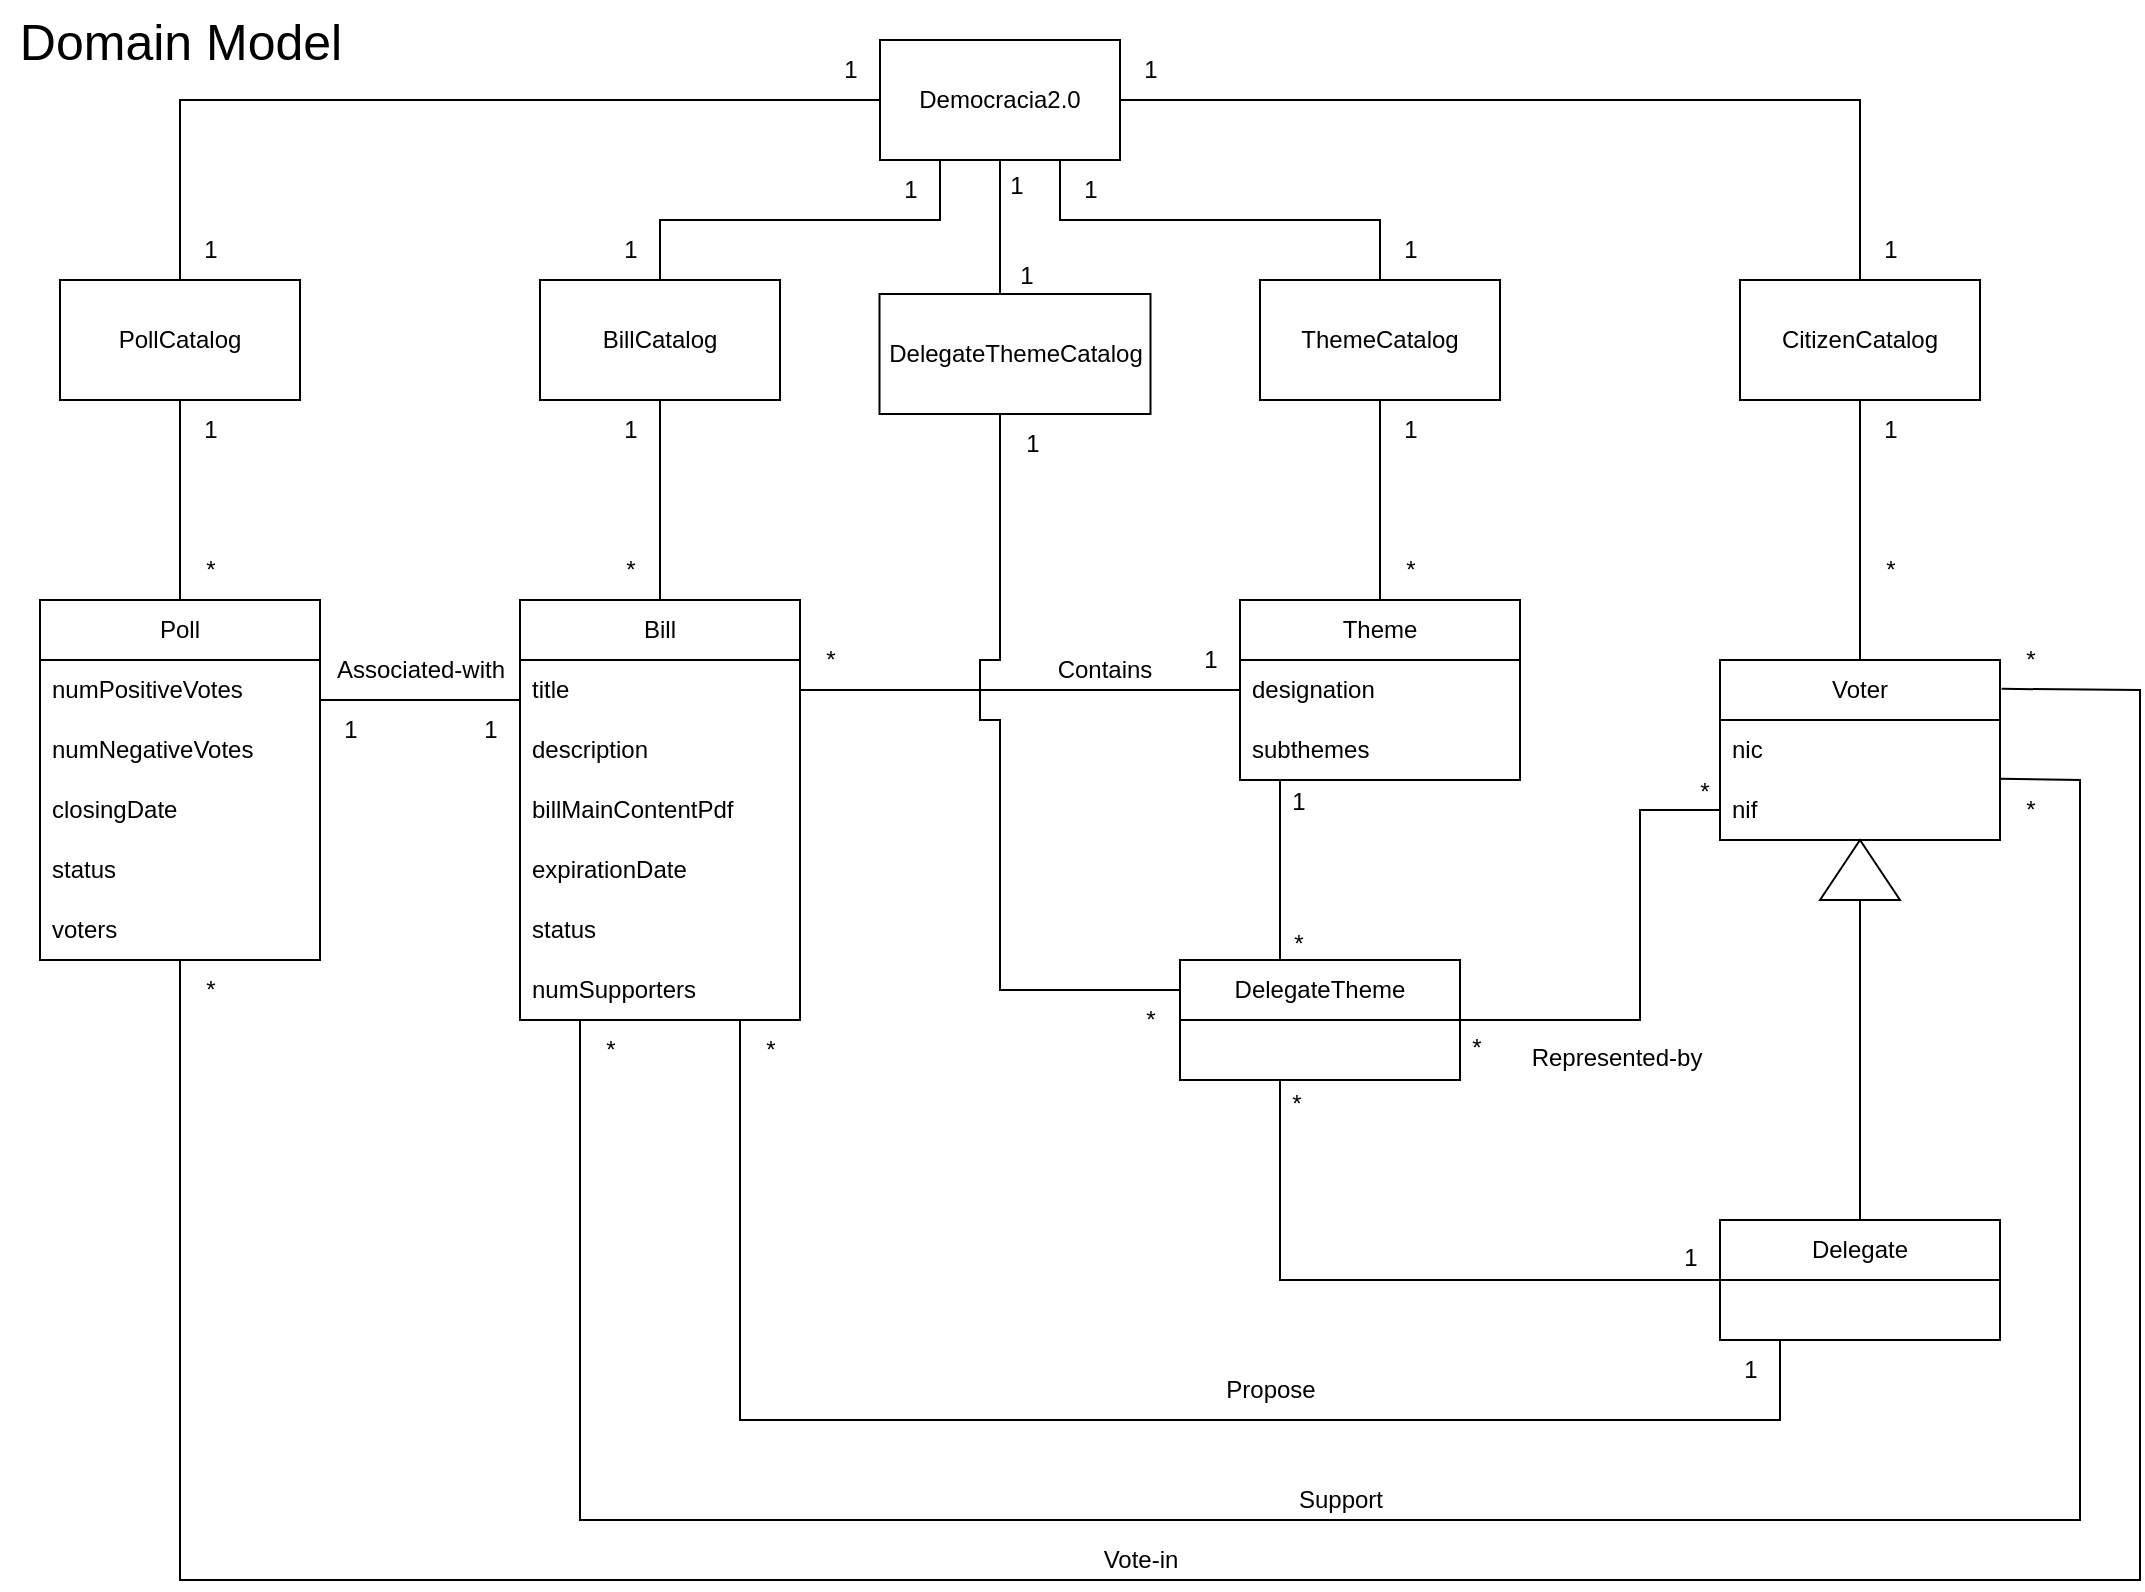 <mxfile version="21.1.5" type="device">
  <diagram name="Page-1" id="dIVlRM0FUi2KP0AZjJBj">
    <mxGraphModel dx="1222" dy="643" grid="1" gridSize="10" guides="1" tooltips="1" connect="1" arrows="1" fold="1" page="1" pageScale="1" pageWidth="850" pageHeight="1100" math="0" shadow="0">
      <root>
        <mxCell id="0" />
        <mxCell id="1" parent="0" />
        <mxCell id="cv3CHYFe_m0vqPARhQnP-1" value="Domain Model" style="text;html=1;align=center;verticalAlign=middle;resizable=0;points=[];autosize=1;strokeColor=none;fillColor=none;fontSize=25;" parent="1" vertex="1">
          <mxGeometry x="10" y="70" width="180" height="40" as="geometry" />
        </mxCell>
        <mxCell id="cv3CHYFe_m0vqPARhQnP-2" value="Democracia2.0" style="rounded=0;whiteSpace=wrap;html=1;" parent="1" vertex="1">
          <mxGeometry x="450" y="90" width="120" height="60" as="geometry" />
        </mxCell>
        <mxCell id="cv3CHYFe_m0vqPARhQnP-3" value="PollCatalog" style="rounded=0;whiteSpace=wrap;html=1;" parent="1" vertex="1">
          <mxGeometry x="40" y="210" width="120" height="60" as="geometry" />
        </mxCell>
        <mxCell id="cv3CHYFe_m0vqPARhQnP-4" value="" style="endArrow=none;html=1;rounded=0;exitX=0;exitY=0.5;exitDx=0;exitDy=0;endFill=0;" parent="1" source="cv3CHYFe_m0vqPARhQnP-2" target="cv3CHYFe_m0vqPARhQnP-3" edge="1">
          <mxGeometry width="50" height="50" relative="1" as="geometry">
            <mxPoint x="300" y="310" as="sourcePoint" />
            <mxPoint x="350" y="260" as="targetPoint" />
            <Array as="points">
              <mxPoint x="100" y="120" />
            </Array>
          </mxGeometry>
        </mxCell>
        <mxCell id="cv3CHYFe_m0vqPARhQnP-5" value="1" style="text;html=1;align=center;verticalAlign=middle;resizable=0;points=[];autosize=1;strokeColor=none;fillColor=none;" parent="1" vertex="1">
          <mxGeometry x="100" y="180" width="30" height="30" as="geometry" />
        </mxCell>
        <mxCell id="cv3CHYFe_m0vqPARhQnP-6" value="1" style="text;html=1;align=center;verticalAlign=middle;resizable=0;points=[];autosize=1;strokeColor=none;fillColor=none;" parent="1" vertex="1">
          <mxGeometry x="420" y="90" width="30" height="30" as="geometry" />
        </mxCell>
        <mxCell id="cv3CHYFe_m0vqPARhQnP-7" value="BillCatalog" style="rounded=0;whiteSpace=wrap;html=1;" parent="1" vertex="1">
          <mxGeometry x="280" y="210" width="120" height="60" as="geometry" />
        </mxCell>
        <mxCell id="cv3CHYFe_m0vqPARhQnP-8" value="" style="endArrow=none;html=1;rounded=0;exitX=0.25;exitY=1;exitDx=0;exitDy=0;entryX=0.5;entryY=0;entryDx=0;entryDy=0;endFill=0;" parent="1" source="cv3CHYFe_m0vqPARhQnP-2" target="cv3CHYFe_m0vqPARhQnP-7" edge="1">
          <mxGeometry width="50" height="50" relative="1" as="geometry">
            <mxPoint x="510" y="280" as="sourcePoint" />
            <mxPoint x="560" y="230" as="targetPoint" />
            <Array as="points">
              <mxPoint x="480" y="180" />
              <mxPoint x="440" y="180" />
              <mxPoint x="380" y="180" />
              <mxPoint x="340" y="180" />
            </Array>
          </mxGeometry>
        </mxCell>
        <mxCell id="cv3CHYFe_m0vqPARhQnP-9" value="1" style="text;html=1;align=center;verticalAlign=middle;resizable=0;points=[];autosize=1;strokeColor=none;fillColor=none;" parent="1" vertex="1">
          <mxGeometry x="450" y="150" width="30" height="30" as="geometry" />
        </mxCell>
        <mxCell id="cv3CHYFe_m0vqPARhQnP-10" value="1" style="text;html=1;align=center;verticalAlign=middle;resizable=0;points=[];autosize=1;strokeColor=none;fillColor=none;" parent="1" vertex="1">
          <mxGeometry x="310" y="180" width="30" height="30" as="geometry" />
        </mxCell>
        <mxCell id="cv3CHYFe_m0vqPARhQnP-11" value="CitizenCatalog" style="rounded=0;whiteSpace=wrap;html=1;" parent="1" vertex="1">
          <mxGeometry x="880" y="210" width="120" height="60" as="geometry" />
        </mxCell>
        <mxCell id="cv3CHYFe_m0vqPARhQnP-12" value="" style="endArrow=none;html=1;rounded=0;exitX=0.75;exitY=1;exitDx=0;exitDy=0;endFill=0;entryX=0.5;entryY=0;entryDx=0;entryDy=0;" parent="1" source="cv3CHYFe_m0vqPARhQnP-2" target="cv3CHYFe_m0vqPARhQnP-15" edge="1">
          <mxGeometry width="50" height="50" relative="1" as="geometry">
            <mxPoint x="570" y="120" as="sourcePoint" />
            <mxPoint x="580" y="240" as="targetPoint" />
            <Array as="points">
              <mxPoint x="540" y="180" />
              <mxPoint x="630" y="180" />
              <mxPoint x="680" y="180" />
              <mxPoint x="700" y="180" />
            </Array>
          </mxGeometry>
        </mxCell>
        <mxCell id="cv3CHYFe_m0vqPARhQnP-13" value="1" style="text;html=1;align=center;verticalAlign=middle;resizable=0;points=[];autosize=1;strokeColor=none;fillColor=none;" parent="1" vertex="1">
          <mxGeometry x="540" y="150" width="30" height="30" as="geometry" />
        </mxCell>
        <mxCell id="cv3CHYFe_m0vqPARhQnP-14" value="1" style="text;html=1;align=center;verticalAlign=middle;resizable=0;points=[];autosize=1;strokeColor=none;fillColor=none;" parent="1" vertex="1">
          <mxGeometry x="700" y="180" width="30" height="30" as="geometry" />
        </mxCell>
        <mxCell id="cv3CHYFe_m0vqPARhQnP-15" value="ThemeCatalog" style="rounded=0;whiteSpace=wrap;html=1;" parent="1" vertex="1">
          <mxGeometry x="640" y="210" width="120" height="60" as="geometry" />
        </mxCell>
        <mxCell id="cv3CHYFe_m0vqPARhQnP-16" value="" style="endArrow=none;html=1;rounded=0;exitX=1;exitY=0.5;exitDx=0;exitDy=0;endFill=0;entryX=0.5;entryY=0;entryDx=0;entryDy=0;" parent="1" source="cv3CHYFe_m0vqPARhQnP-2" target="cv3CHYFe_m0vqPARhQnP-11" edge="1">
          <mxGeometry width="50" height="50" relative="1" as="geometry">
            <mxPoint x="460" y="130" as="sourcePoint" />
            <mxPoint x="1000" y="150" as="targetPoint" />
            <Array as="points">
              <mxPoint x="940" y="120" />
            </Array>
          </mxGeometry>
        </mxCell>
        <mxCell id="cv3CHYFe_m0vqPARhQnP-17" value="1" style="text;html=1;align=center;verticalAlign=middle;resizable=0;points=[];autosize=1;strokeColor=none;fillColor=none;" parent="1" vertex="1">
          <mxGeometry x="940" y="180" width="30" height="30" as="geometry" />
        </mxCell>
        <mxCell id="cv3CHYFe_m0vqPARhQnP-18" value="1" style="text;html=1;align=center;verticalAlign=middle;resizable=0;points=[];autosize=1;strokeColor=none;fillColor=none;" parent="1" vertex="1">
          <mxGeometry x="570" y="90" width="30" height="30" as="geometry" />
        </mxCell>
        <mxCell id="cv3CHYFe_m0vqPARhQnP-19" value="" style="endArrow=none;html=1;rounded=0;exitX=0.5;exitY=0;exitDx=0;exitDy=0;entryX=0.5;entryY=1;entryDx=0;entryDy=0;" parent="1" target="cv3CHYFe_m0vqPARhQnP-3" edge="1">
          <mxGeometry width="50" height="50" relative="1" as="geometry">
            <mxPoint x="100" y="370" as="sourcePoint" />
            <mxPoint x="530" y="360" as="targetPoint" />
          </mxGeometry>
        </mxCell>
        <mxCell id="cv3CHYFe_m0vqPARhQnP-20" value="" style="endArrow=none;html=1;rounded=0;entryX=0.5;entryY=1;entryDx=0;entryDy=0;" parent="1" target="cv3CHYFe_m0vqPARhQnP-7" edge="1">
          <mxGeometry width="50" height="50" relative="1" as="geometry">
            <mxPoint x="340" y="370" as="sourcePoint" />
            <mxPoint x="350" y="280" as="targetPoint" />
          </mxGeometry>
        </mxCell>
        <mxCell id="cv3CHYFe_m0vqPARhQnP-21" value="" style="endArrow=none;html=1;rounded=0;exitX=0.5;exitY=0;exitDx=0;exitDy=0;entryX=0.5;entryY=1;entryDx=0;entryDy=0;" parent="1" target="cv3CHYFe_m0vqPARhQnP-15" edge="1">
          <mxGeometry width="50" height="50" relative="1" as="geometry">
            <mxPoint x="700" y="370" as="sourcePoint" />
            <mxPoint x="650" y="320" as="targetPoint" />
            <Array as="points">
              <mxPoint x="700" y="330" />
            </Array>
          </mxGeometry>
        </mxCell>
        <mxCell id="cv3CHYFe_m0vqPARhQnP-22" value="" style="endArrow=none;html=1;rounded=0;entryX=0.5;entryY=1;entryDx=0;entryDy=0;exitX=0.5;exitY=0;exitDx=0;exitDy=0;" parent="1" source="cv3CHYFe_m0vqPARhQnP-40" target="cv3CHYFe_m0vqPARhQnP-11" edge="1">
          <mxGeometry width="50" height="50" relative="1" as="geometry">
            <mxPoint x="880" y="330" as="sourcePoint" />
            <mxPoint x="1010" y="210" as="targetPoint" />
          </mxGeometry>
        </mxCell>
        <mxCell id="cv3CHYFe_m0vqPARhQnP-23" value="1" style="text;html=1;align=center;verticalAlign=middle;resizable=0;points=[];autosize=1;strokeColor=none;fillColor=none;" parent="1" vertex="1">
          <mxGeometry x="100" y="270" width="30" height="30" as="geometry" />
        </mxCell>
        <mxCell id="cv3CHYFe_m0vqPARhQnP-24" value="*" style="text;html=1;align=center;verticalAlign=middle;resizable=0;points=[];autosize=1;strokeColor=none;fillColor=none;" parent="1" vertex="1">
          <mxGeometry x="100" y="340" width="30" height="30" as="geometry" />
        </mxCell>
        <mxCell id="cv3CHYFe_m0vqPARhQnP-25" value="1" style="text;html=1;align=center;verticalAlign=middle;resizable=0;points=[];autosize=1;strokeColor=none;fillColor=none;" parent="1" vertex="1">
          <mxGeometry x="310" y="270" width="30" height="30" as="geometry" />
        </mxCell>
        <mxCell id="cv3CHYFe_m0vqPARhQnP-26" value="*" style="text;html=1;align=center;verticalAlign=middle;resizable=0;points=[];autosize=1;strokeColor=none;fillColor=none;" parent="1" vertex="1">
          <mxGeometry x="310" y="340" width="30" height="30" as="geometry" />
        </mxCell>
        <mxCell id="cv3CHYFe_m0vqPARhQnP-27" value="1" style="text;html=1;align=center;verticalAlign=middle;resizable=0;points=[];autosize=1;strokeColor=none;fillColor=none;" parent="1" vertex="1">
          <mxGeometry x="940" y="270" width="30" height="30" as="geometry" />
        </mxCell>
        <mxCell id="cv3CHYFe_m0vqPARhQnP-28" value="*" style="text;html=1;align=center;verticalAlign=middle;resizable=0;points=[];autosize=1;strokeColor=none;fillColor=none;" parent="1" vertex="1">
          <mxGeometry x="940" y="340" width="30" height="30" as="geometry" />
        </mxCell>
        <mxCell id="cv3CHYFe_m0vqPARhQnP-29" value="1" style="text;html=1;align=center;verticalAlign=middle;resizable=0;points=[];autosize=1;strokeColor=none;fillColor=none;" parent="1" vertex="1">
          <mxGeometry x="700" y="270" width="30" height="30" as="geometry" />
        </mxCell>
        <mxCell id="cv3CHYFe_m0vqPARhQnP-30" value="*" style="text;html=1;align=center;verticalAlign=middle;resizable=0;points=[];autosize=1;strokeColor=none;fillColor=none;" parent="1" vertex="1">
          <mxGeometry x="700" y="340" width="30" height="30" as="geometry" />
        </mxCell>
        <mxCell id="cv3CHYFe_m0vqPARhQnP-31" value="" style="triangle;whiteSpace=wrap;html=1;direction=north;" parent="1" vertex="1">
          <mxGeometry x="920" y="490" width="40" height="30" as="geometry" />
        </mxCell>
        <mxCell id="cv3CHYFe_m0vqPARhQnP-32" value="" style="endArrow=none;html=1;rounded=0;exitX=0.5;exitY=0;exitDx=0;exitDy=0;entryX=0;entryY=0.5;entryDx=0;entryDy=0;" parent="1" source="cv3CHYFe_m0vqPARhQnP-50" target="cv3CHYFe_m0vqPARhQnP-31" edge="1">
          <mxGeometry width="50" height="50" relative="1" as="geometry">
            <mxPoint x="700" y="660" as="sourcePoint" />
            <mxPoint x="700" y="550" as="targetPoint" />
          </mxGeometry>
        </mxCell>
        <mxCell id="cv3CHYFe_m0vqPARhQnP-33" value="" style="endArrow=none;html=1;rounded=0;exitX=1;exitY=0;exitDx=0;exitDy=0;exitPerimeter=0;" parent="1" source="cv3CHYFe_m0vqPARhQnP-52" edge="1">
          <mxGeometry width="50" height="50" relative="1" as="geometry">
            <mxPoint x="910" y="780" as="sourcePoint" />
            <mxPoint x="380" y="580" as="targetPoint" />
            <Array as="points">
              <mxPoint x="900" y="780" />
              <mxPoint x="380" y="780" />
            </Array>
          </mxGeometry>
        </mxCell>
        <mxCell id="cv3CHYFe_m0vqPARhQnP-34" value="Poll" style="swimlane;fontStyle=0;childLayout=stackLayout;horizontal=1;startSize=30;horizontalStack=0;resizeParent=1;resizeParentMax=0;resizeLast=0;collapsible=1;marginBottom=0;whiteSpace=wrap;html=1;" parent="1" vertex="1">
          <mxGeometry x="30" y="370" width="140" height="180" as="geometry" />
        </mxCell>
        <mxCell id="cv3CHYFe_m0vqPARhQnP-35" value="numPositiveVotes" style="text;strokeColor=none;fillColor=none;align=left;verticalAlign=middle;spacingLeft=4;spacingRight=4;overflow=hidden;points=[[0,0.5],[1,0.5]];portConstraint=eastwest;rotatable=0;whiteSpace=wrap;html=1;" parent="cv3CHYFe_m0vqPARhQnP-34" vertex="1">
          <mxGeometry y="30" width="140" height="30" as="geometry" />
        </mxCell>
        <mxCell id="cv3CHYFe_m0vqPARhQnP-36" value="numNegativeVotes" style="text;strokeColor=none;fillColor=none;align=left;verticalAlign=middle;spacingLeft=4;spacingRight=4;overflow=hidden;points=[[0,0.5],[1,0.5]];portConstraint=eastwest;rotatable=0;whiteSpace=wrap;html=1;" parent="cv3CHYFe_m0vqPARhQnP-34" vertex="1">
          <mxGeometry y="60" width="140" height="30" as="geometry" />
        </mxCell>
        <mxCell id="cv3CHYFe_m0vqPARhQnP-37" value="closingDate" style="text;strokeColor=none;fillColor=none;align=left;verticalAlign=middle;spacingLeft=4;spacingRight=4;overflow=hidden;points=[[0,0.5],[1,0.5]];portConstraint=eastwest;rotatable=0;whiteSpace=wrap;html=1;" parent="cv3CHYFe_m0vqPARhQnP-34" vertex="1">
          <mxGeometry y="90" width="140" height="30" as="geometry" />
        </mxCell>
        <mxCell id="cv3CHYFe_m0vqPARhQnP-38" value="status" style="text;strokeColor=none;fillColor=none;align=left;verticalAlign=middle;spacingLeft=4;spacingRight=4;overflow=hidden;points=[[0,0.5],[1,0.5]];portConstraint=eastwest;rotatable=0;whiteSpace=wrap;html=1;" parent="cv3CHYFe_m0vqPARhQnP-34" vertex="1">
          <mxGeometry y="120" width="140" height="30" as="geometry" />
        </mxCell>
        <mxCell id="cv3CHYFe_m0vqPARhQnP-39" value="voters" style="text;strokeColor=none;fillColor=none;align=left;verticalAlign=middle;spacingLeft=4;spacingRight=4;overflow=hidden;points=[[0,0.5],[1,0.5]];portConstraint=eastwest;rotatable=0;whiteSpace=wrap;html=1;" parent="cv3CHYFe_m0vqPARhQnP-34" vertex="1">
          <mxGeometry y="150" width="140" height="30" as="geometry" />
        </mxCell>
        <mxCell id="cv3CHYFe_m0vqPARhQnP-40" value="Voter" style="swimlane;fontStyle=0;childLayout=stackLayout;horizontal=1;startSize=30;horizontalStack=0;resizeParent=1;resizeParentMax=0;resizeLast=0;collapsible=1;marginBottom=0;whiteSpace=wrap;html=1;" parent="1" vertex="1">
          <mxGeometry x="870" y="400" width="140" height="90" as="geometry" />
        </mxCell>
        <mxCell id="cv3CHYFe_m0vqPARhQnP-41" value="nic" style="text;strokeColor=none;fillColor=none;align=left;verticalAlign=middle;spacingLeft=4;spacingRight=4;overflow=hidden;points=[[0,0.5],[1,0.5]];portConstraint=eastwest;rotatable=0;whiteSpace=wrap;html=1;" parent="cv3CHYFe_m0vqPARhQnP-40" vertex="1">
          <mxGeometry y="30" width="140" height="30" as="geometry" />
        </mxCell>
        <mxCell id="cv3CHYFe_m0vqPARhQnP-42" value="nif" style="text;strokeColor=none;fillColor=none;align=left;verticalAlign=middle;spacingLeft=4;spacingRight=4;overflow=hidden;points=[[0,0.5],[1,0.5]];portConstraint=eastwest;rotatable=0;whiteSpace=wrap;html=1;" parent="cv3CHYFe_m0vqPARhQnP-40" vertex="1">
          <mxGeometry y="60" width="140" height="30" as="geometry" />
        </mxCell>
        <mxCell id="cv3CHYFe_m0vqPARhQnP-47" value="Theme" style="swimlane;fontStyle=0;childLayout=stackLayout;horizontal=1;startSize=30;horizontalStack=0;resizeParent=1;resizeParentMax=0;resizeLast=0;collapsible=1;marginBottom=0;whiteSpace=wrap;html=1;" parent="1" vertex="1">
          <mxGeometry x="630" y="370" width="140" height="90" as="geometry" />
        </mxCell>
        <mxCell id="cv3CHYFe_m0vqPARhQnP-48" value="designation" style="text;strokeColor=none;fillColor=none;align=left;verticalAlign=middle;spacingLeft=4;spacingRight=4;overflow=hidden;points=[[0,0.5],[1,0.5]];portConstraint=eastwest;rotatable=0;whiteSpace=wrap;html=1;" parent="cv3CHYFe_m0vqPARhQnP-47" vertex="1">
          <mxGeometry y="30" width="140" height="30" as="geometry" />
        </mxCell>
        <mxCell id="cv3CHYFe_m0vqPARhQnP-49" value="subthemes" style="text;strokeColor=none;fillColor=none;align=left;verticalAlign=middle;spacingLeft=4;spacingRight=4;overflow=hidden;points=[[0,0.5],[1,0.5]];portConstraint=eastwest;rotatable=0;whiteSpace=wrap;html=1;" parent="cv3CHYFe_m0vqPARhQnP-47" vertex="1">
          <mxGeometry y="60" width="140" height="30" as="geometry" />
        </mxCell>
        <mxCell id="cv3CHYFe_m0vqPARhQnP-50" value="Delegate" style="swimlane;fontStyle=0;childLayout=stackLayout;horizontal=1;startSize=30;horizontalStack=0;resizeParent=1;resizeParentMax=0;resizeLast=0;collapsible=1;marginBottom=0;whiteSpace=wrap;html=1;" parent="1" vertex="1">
          <mxGeometry x="870" y="680" width="140" height="60" as="geometry" />
        </mxCell>
        <mxCell id="cv3CHYFe_m0vqPARhQnP-51" value="*" style="text;html=1;align=center;verticalAlign=middle;resizable=0;points=[];autosize=1;strokeColor=none;fillColor=none;" parent="1" vertex="1">
          <mxGeometry x="380" y="580" width="30" height="30" as="geometry" />
        </mxCell>
        <mxCell id="cv3CHYFe_m0vqPARhQnP-52" value="1" style="text;html=1;align=center;verticalAlign=middle;resizable=0;points=[];autosize=1;strokeColor=none;fillColor=none;" parent="1" vertex="1">
          <mxGeometry x="870" y="740" width="30" height="30" as="geometry" />
        </mxCell>
        <mxCell id="cv3CHYFe_m0vqPARhQnP-53" value="*" style="text;html=1;align=center;verticalAlign=middle;resizable=0;points=[];autosize=1;strokeColor=none;fillColor=none;" parent="1" vertex="1">
          <mxGeometry x="1010" y="460" width="30" height="30" as="geometry" />
        </mxCell>
        <mxCell id="cv3CHYFe_m0vqPARhQnP-54" value="*" style="text;html=1;align=center;verticalAlign=middle;resizable=0;points=[];autosize=1;strokeColor=none;fillColor=none;" parent="1" vertex="1">
          <mxGeometry x="300" y="580" width="30" height="30" as="geometry" />
        </mxCell>
        <mxCell id="cv3CHYFe_m0vqPARhQnP-55" value="" style="group" parent="1" vertex="1" connectable="0">
          <mxGeometry x="270" y="370" width="150" height="180" as="geometry" />
        </mxCell>
        <mxCell id="cv3CHYFe_m0vqPARhQnP-56" value="Bill" style="swimlane;fontStyle=0;childLayout=stackLayout;horizontal=1;startSize=30;horizontalStack=0;resizeParent=1;resizeParentMax=0;resizeLast=0;collapsible=1;marginBottom=0;whiteSpace=wrap;html=1;" parent="cv3CHYFe_m0vqPARhQnP-55" vertex="1">
          <mxGeometry width="140" height="210" as="geometry" />
        </mxCell>
        <mxCell id="cv3CHYFe_m0vqPARhQnP-57" value="title" style="text;strokeColor=none;fillColor=none;align=left;verticalAlign=middle;spacingLeft=4;spacingRight=4;overflow=hidden;points=[[0,0.5],[1,0.5]];portConstraint=eastwest;rotatable=0;whiteSpace=wrap;html=1;" parent="cv3CHYFe_m0vqPARhQnP-56" vertex="1">
          <mxGeometry y="30" width="140" height="30" as="geometry" />
        </mxCell>
        <mxCell id="cv3CHYFe_m0vqPARhQnP-58" value="description" style="text;strokeColor=none;fillColor=none;align=left;verticalAlign=middle;spacingLeft=4;spacingRight=4;overflow=hidden;points=[[0,0.5],[1,0.5]];portConstraint=eastwest;rotatable=0;whiteSpace=wrap;html=1;" parent="cv3CHYFe_m0vqPARhQnP-56" vertex="1">
          <mxGeometry y="60" width="140" height="30" as="geometry" />
        </mxCell>
        <mxCell id="cv3CHYFe_m0vqPARhQnP-59" value="billMainContentPdf" style="text;strokeColor=none;fillColor=none;align=left;verticalAlign=middle;spacingLeft=4;spacingRight=4;overflow=hidden;points=[[0,0.5],[1,0.5]];portConstraint=eastwest;rotatable=0;whiteSpace=wrap;html=1;" parent="cv3CHYFe_m0vqPARhQnP-56" vertex="1">
          <mxGeometry y="90" width="140" height="30" as="geometry" />
        </mxCell>
        <mxCell id="cv3CHYFe_m0vqPARhQnP-60" value="expirationDate" style="text;strokeColor=none;fillColor=none;align=left;verticalAlign=middle;spacingLeft=4;spacingRight=4;overflow=hidden;points=[[0,0.5],[1,0.5]];portConstraint=eastwest;rotatable=0;whiteSpace=wrap;html=1;" parent="cv3CHYFe_m0vqPARhQnP-56" vertex="1">
          <mxGeometry y="120" width="140" height="30" as="geometry" />
        </mxCell>
        <mxCell id="cv3CHYFe_m0vqPARhQnP-61" value="status" style="text;strokeColor=none;fillColor=none;align=left;verticalAlign=middle;spacingLeft=4;spacingRight=4;overflow=hidden;points=[[0,0.5],[1,0.5]];portConstraint=eastwest;rotatable=0;whiteSpace=wrap;html=1;" parent="cv3CHYFe_m0vqPARhQnP-56" vertex="1">
          <mxGeometry y="150" width="140" height="30" as="geometry" />
        </mxCell>
        <mxCell id="cv3CHYFe_m0vqPARhQnP-62" value="numSupporters" style="text;strokeColor=none;fillColor=none;align=left;verticalAlign=middle;spacingLeft=4;spacingRight=4;overflow=hidden;points=[[0,0.5],[1,0.5]];portConstraint=eastwest;rotatable=0;whiteSpace=wrap;html=1;" parent="cv3CHYFe_m0vqPARhQnP-56" vertex="1">
          <mxGeometry y="180" width="140" height="30" as="geometry" />
        </mxCell>
        <mxCell id="cv3CHYFe_m0vqPARhQnP-63" value="*" style="text;html=1;align=center;verticalAlign=middle;resizable=0;points=[];autosize=1;strokeColor=none;fillColor=none;" parent="1" vertex="1">
          <mxGeometry x="847" y="451" width="30" height="30" as="geometry" />
        </mxCell>
        <mxCell id="cv3CHYFe_m0vqPARhQnP-64" value="*" style="text;html=1;align=center;verticalAlign=middle;resizable=0;points=[];autosize=1;strokeColor=none;fillColor=none;" parent="1" vertex="1">
          <mxGeometry x="643" y="607" width="30" height="30" as="geometry" />
        </mxCell>
        <mxCell id="cv3CHYFe_m0vqPARhQnP-65" value="" style="endArrow=none;html=1;rounded=0;" parent="1" edge="1">
          <mxGeometry width="50" height="50" relative="1" as="geometry">
            <mxPoint x="170" y="420" as="sourcePoint" />
            <mxPoint x="270" y="420" as="targetPoint" />
          </mxGeometry>
        </mxCell>
        <mxCell id="cv3CHYFe_m0vqPARhQnP-66" value="1" style="text;html=1;align=center;verticalAlign=middle;resizable=0;points=[];autosize=1;strokeColor=none;fillColor=none;" parent="1" vertex="1">
          <mxGeometry x="240" y="420" width="30" height="30" as="geometry" />
        </mxCell>
        <mxCell id="cv3CHYFe_m0vqPARhQnP-67" value="1" style="text;html=1;align=center;verticalAlign=middle;resizable=0;points=[];autosize=1;strokeColor=none;fillColor=none;" parent="1" vertex="1">
          <mxGeometry x="170" y="420" width="30" height="30" as="geometry" />
        </mxCell>
        <mxCell id="cv3CHYFe_m0vqPARhQnP-68" value="1" style="text;html=1;align=center;verticalAlign=middle;resizable=0;points=[];autosize=1;strokeColor=none;fillColor=none;" parent="1" vertex="1">
          <mxGeometry x="600" y="385" width="30" height="30" as="geometry" />
        </mxCell>
        <mxCell id="cv3CHYFe_m0vqPARhQnP-69" value="*" style="text;html=1;align=center;verticalAlign=middle;resizable=0;points=[];autosize=1;strokeColor=none;fillColor=none;" parent="1" vertex="1">
          <mxGeometry x="410" y="385" width="30" height="30" as="geometry" />
        </mxCell>
        <mxCell id="cv3CHYFe_m0vqPARhQnP-70" value="" style="endArrow=none;html=1;rounded=0;exitX=-0.006;exitY=-0.019;exitDx=0;exitDy=0;exitPerimeter=0;" parent="1" source="cv3CHYFe_m0vqPARhQnP-53" edge="1">
          <mxGeometry width="50" height="50" relative="1" as="geometry">
            <mxPoint x="1040" y="470" as="sourcePoint" />
            <mxPoint x="300" y="580" as="targetPoint" />
            <Array as="points">
              <mxPoint x="1050" y="460" />
              <mxPoint x="1050" y="580" />
              <mxPoint x="1050" y="830" />
              <mxPoint x="300" y="830" />
            </Array>
          </mxGeometry>
        </mxCell>
        <mxCell id="cv3CHYFe_m0vqPARhQnP-71" value="" style="endArrow=none;html=1;rounded=0;exitX=0.027;exitY=0.981;exitDx=0;exitDy=0;exitPerimeter=0;" parent="1" source="cv3CHYFe_m0vqPARhQnP-73" edge="1">
          <mxGeometry width="50" height="50" relative="1" as="geometry">
            <mxPoint x="1080" y="380" as="sourcePoint" />
            <mxPoint x="100" y="550" as="targetPoint" />
            <Array as="points">
              <mxPoint x="1080" y="415" />
              <mxPoint x="1080" y="860" />
              <mxPoint x="100" y="860" />
            </Array>
          </mxGeometry>
        </mxCell>
        <mxCell id="cv3CHYFe_m0vqPARhQnP-72" value="*" style="text;html=1;align=center;verticalAlign=middle;resizable=0;points=[];autosize=1;strokeColor=none;fillColor=none;" parent="1" vertex="1">
          <mxGeometry x="100" y="550" width="30" height="30" as="geometry" />
        </mxCell>
        <mxCell id="cv3CHYFe_m0vqPARhQnP-73" value="*" style="text;html=1;align=center;verticalAlign=middle;resizable=0;points=[];autosize=1;strokeColor=none;fillColor=none;" parent="1" vertex="1">
          <mxGeometry x="1010" y="385" width="30" height="30" as="geometry" />
        </mxCell>
        <mxCell id="cv3CHYFe_m0vqPARhQnP-74" value="*" style="text;html=1;align=center;verticalAlign=middle;resizable=0;points=[];autosize=1;strokeColor=none;fillColor=none;" parent="1" vertex="1">
          <mxGeometry x="644" y="527" width="30" height="30" as="geometry" />
        </mxCell>
        <mxCell id="cv3CHYFe_m0vqPARhQnP-75" value="" style="endArrow=none;html=1;rounded=0;exitX=1;exitY=0.5;exitDx=0;exitDy=0;entryX=0;entryY=0.5;entryDx=0;entryDy=0;" parent="1" source="cv3CHYFe_m0vqPARhQnP-57" target="cv3CHYFe_m0vqPARhQnP-48" edge="1">
          <mxGeometry width="50" height="50" relative="1" as="geometry">
            <mxPoint x="410" y="420" as="sourcePoint" />
            <mxPoint x="630" y="420" as="targetPoint" />
          </mxGeometry>
        </mxCell>
        <mxCell id="cv3CHYFe_m0vqPARhQnP-76" value="Represented-by" style="text;html=1;align=center;verticalAlign=middle;resizable=0;points=[];autosize=1;strokeColor=none;fillColor=none;" parent="1" vertex="1">
          <mxGeometry x="763" y="584" width="110" height="30" as="geometry" />
        </mxCell>
        <mxCell id="cv3CHYFe_m0vqPARhQnP-77" value="Propose" style="text;html=1;align=center;verticalAlign=middle;resizable=0;points=[];autosize=1;strokeColor=none;fillColor=none;" parent="1" vertex="1">
          <mxGeometry x="610" y="750" width="70" height="30" as="geometry" />
        </mxCell>
        <mxCell id="cv3CHYFe_m0vqPARhQnP-78" value="Support" style="text;html=1;align=center;verticalAlign=middle;resizable=0;points=[];autosize=1;strokeColor=none;fillColor=none;" parent="1" vertex="1">
          <mxGeometry x="645" y="805" width="70" height="30" as="geometry" />
        </mxCell>
        <mxCell id="cv3CHYFe_m0vqPARhQnP-79" value="Associated-with" style="text;html=1;align=center;verticalAlign=middle;resizable=0;points=[];autosize=1;strokeColor=none;fillColor=none;" parent="1" vertex="1">
          <mxGeometry x="165" y="390" width="110" height="30" as="geometry" />
        </mxCell>
        <mxCell id="cv3CHYFe_m0vqPARhQnP-80" value="Contains" style="text;html=1;align=center;verticalAlign=middle;resizable=0;points=[];autosize=1;strokeColor=none;fillColor=none;" parent="1" vertex="1">
          <mxGeometry x="527.25" y="390" width="70" height="30" as="geometry" />
        </mxCell>
        <mxCell id="cv3CHYFe_m0vqPARhQnP-81" value="Vote-in" style="text;html=1;align=center;verticalAlign=middle;resizable=0;points=[];autosize=1;strokeColor=none;fillColor=none;" parent="1" vertex="1">
          <mxGeometry x="550" y="835" width="60" height="30" as="geometry" />
        </mxCell>
        <mxCell id="cv3CHYFe_m0vqPARhQnP-82" style="edgeStyle=orthogonalEdgeStyle;rounded=0;orthogonalLoop=1;jettySize=auto;html=1;entryX=0;entryY=0.5;entryDx=0;entryDy=0;endArrow=none;endFill=0;" parent="1" source="cv3CHYFe_m0vqPARhQnP-86" target="cv3CHYFe_m0vqPARhQnP-50" edge="1">
          <mxGeometry relative="1" as="geometry">
            <Array as="points">
              <mxPoint x="650" y="710" />
            </Array>
          </mxGeometry>
        </mxCell>
        <mxCell id="cv3CHYFe_m0vqPARhQnP-83" value="" style="edgeStyle=orthogonalEdgeStyle;rounded=0;orthogonalLoop=1;jettySize=auto;html=1;endArrow=none;endFill=0;" parent="1" source="cv3CHYFe_m0vqPARhQnP-86" target="cv3CHYFe_m0vqPARhQnP-49" edge="1">
          <mxGeometry relative="1" as="geometry">
            <Array as="points">
              <mxPoint x="650" y="500" />
              <mxPoint x="650" y="500" />
            </Array>
          </mxGeometry>
        </mxCell>
        <mxCell id="cv3CHYFe_m0vqPARhQnP-84" style="edgeStyle=orthogonalEdgeStyle;rounded=0;orthogonalLoop=1;jettySize=auto;html=1;entryX=0;entryY=0.5;entryDx=0;entryDy=0;endArrow=none;endFill=0;startArrow=none;startFill=0;" parent="1" source="cv3CHYFe_m0vqPARhQnP-86" edge="1">
          <mxGeometry relative="1" as="geometry">
            <Array as="points">
              <mxPoint x="830" y="580" />
              <mxPoint x="830" y="475" />
            </Array>
            <mxPoint x="870" y="475" as="targetPoint" />
          </mxGeometry>
        </mxCell>
        <mxCell id="cv3CHYFe_m0vqPARhQnP-86" value="DelegateTheme" style="swimlane;fontStyle=0;childLayout=stackLayout;horizontal=1;startSize=30;horizontalStack=0;resizeParent=1;resizeParentMax=0;resizeLast=0;collapsible=1;marginBottom=0;whiteSpace=wrap;html=1;" parent="1" vertex="1">
          <mxGeometry x="600" y="550" width="140" height="60" as="geometry" />
        </mxCell>
        <mxCell id="cv3CHYFe_m0vqPARhQnP-87" value="*" style="text;html=1;align=center;verticalAlign=middle;resizable=0;points=[];autosize=1;strokeColor=none;fillColor=none;" parent="1" vertex="1">
          <mxGeometry x="733" y="579" width="30" height="30" as="geometry" />
        </mxCell>
        <mxCell id="cv3CHYFe_m0vqPARhQnP-88" value="1" style="text;html=1;align=center;verticalAlign=middle;resizable=0;points=[];autosize=1;strokeColor=none;fillColor=none;" parent="1" vertex="1">
          <mxGeometry x="840" y="684" width="30" height="30" as="geometry" />
        </mxCell>
        <mxCell id="cv3CHYFe_m0vqPARhQnP-89" value="1" style="text;html=1;align=center;verticalAlign=middle;resizable=0;points=[];autosize=1;strokeColor=none;fillColor=none;" parent="1" vertex="1">
          <mxGeometry x="644" y="456" width="30" height="30" as="geometry" />
        </mxCell>
        <mxCell id="cv3CHYFe_m0vqPARhQnP-90" style="edgeStyle=orthogonalEdgeStyle;rounded=0;orthogonalLoop=1;jettySize=auto;html=1;entryX=0.5;entryY=1;entryDx=0;entryDy=0;endArrow=none;endFill=0;exitX=0;exitY=0.25;exitDx=0;exitDy=0;" parent="1" source="cv3CHYFe_m0vqPARhQnP-86" target="cv3CHYFe_m0vqPARhQnP-2" edge="1">
          <mxGeometry relative="1" as="geometry">
            <mxPoint x="510" y="570" as="sourcePoint" />
            <Array as="points">
              <mxPoint x="510" y="565" />
              <mxPoint x="510" y="430" />
              <mxPoint x="500" y="430" />
              <mxPoint x="500" y="400" />
              <mxPoint x="510" y="400" />
            </Array>
          </mxGeometry>
        </mxCell>
        <mxCell id="cv3CHYFe_m0vqPARhQnP-93" value="*" style="text;html=1;align=center;verticalAlign=middle;resizable=0;points=[];autosize=1;strokeColor=none;fillColor=none;" parent="1" vertex="1">
          <mxGeometry x="570" y="565" width="30" height="30" as="geometry" />
        </mxCell>
        <mxCell id="cv3CHYFe_m0vqPARhQnP-94" value="1" style="text;html=1;align=center;verticalAlign=middle;resizable=0;points=[];autosize=1;strokeColor=none;fillColor=none;" parent="1" vertex="1">
          <mxGeometry x="502.5" y="148" width="30" height="30" as="geometry" />
        </mxCell>
        <mxCell id="cv3CHYFe_m0vqPARhQnP-95" value="1" style="text;html=1;align=center;verticalAlign=middle;resizable=0;points=[];autosize=1;strokeColor=none;fillColor=none;" parent="1" vertex="1">
          <mxGeometry x="511" y="277" width="30" height="30" as="geometry" />
        </mxCell>
        <mxCell id="cv3CHYFe_m0vqPARhQnP-96" value="DelegateThemeCatalog" style="rounded=0;whiteSpace=wrap;html=1;" parent="1" vertex="1">
          <mxGeometry x="449.75" y="217" width="135.5" height="60" as="geometry" />
        </mxCell>
        <mxCell id="cv3CHYFe_m0vqPARhQnP-97" value="1" style="text;html=1;align=center;verticalAlign=middle;resizable=0;points=[];autosize=1;strokeColor=none;fillColor=none;" parent="1" vertex="1">
          <mxGeometry x="508" y="193" width="30" height="30" as="geometry" />
        </mxCell>
      </root>
    </mxGraphModel>
  </diagram>
</mxfile>
